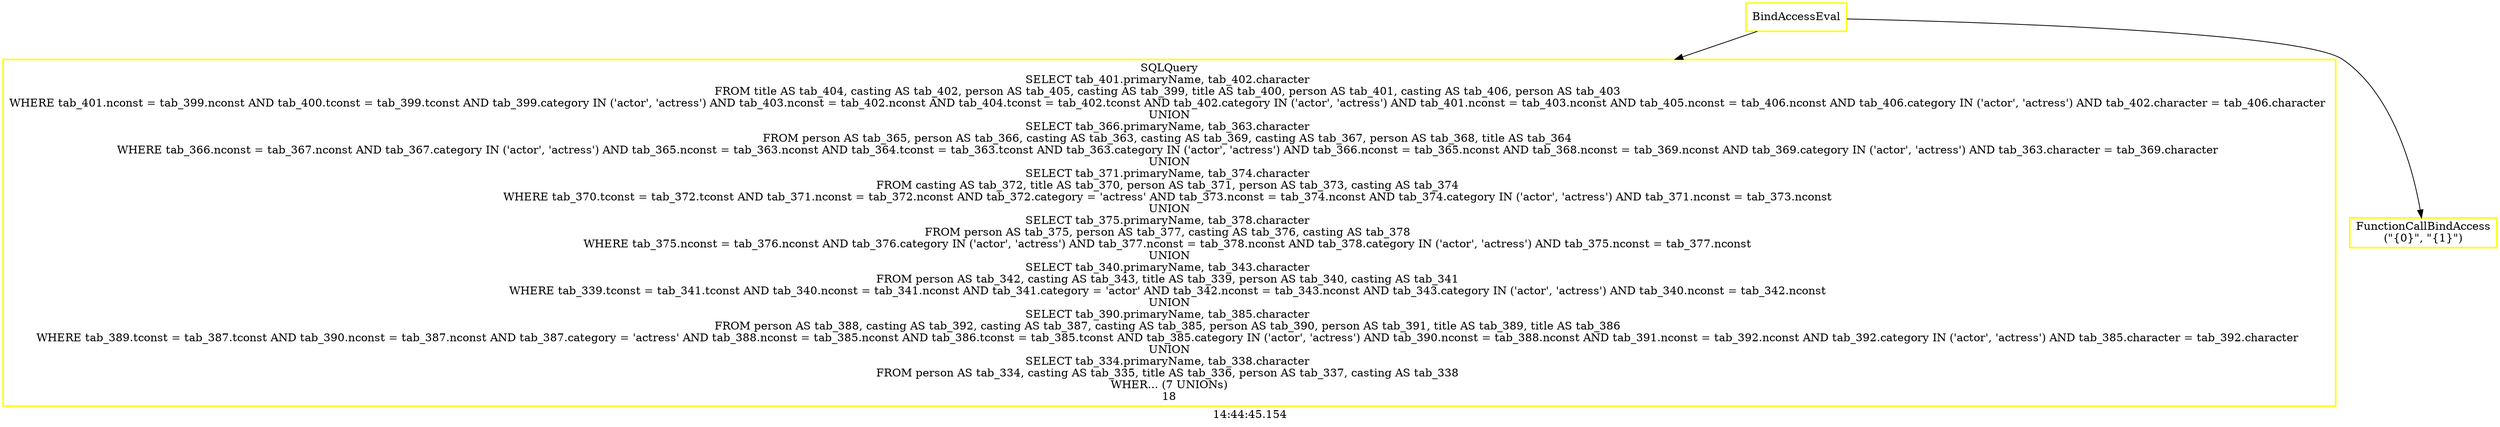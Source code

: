 digraph  g{ graph[label = "14:44:45.154"]
node [shape=rectangle, color=black, fontcolor=black, style=bold] edge [color=black] 0 [label="BindAccessEval", color = yellow] ; 
1 [label="SQLQuery
SELECT tab_401.primaryName, tab_402.character 
FROM title AS tab_404, casting AS tab_402, person AS tab_405, casting AS tab_399, title AS tab_400, person AS tab_401, casting AS tab_406, person AS tab_403 
WHERE tab_401.nconst = tab_399.nconst AND tab_400.tconst = tab_399.tconst AND tab_399.category IN ('actor', 'actress') AND tab_403.nconst = tab_402.nconst AND tab_404.tconst = tab_402.tconst AND tab_402.category IN ('actor', 'actress') AND tab_401.nconst = tab_403.nconst AND tab_405.nconst = tab_406.nconst AND tab_406.category IN ('actor', 'actress') AND tab_402.character = tab_406.character 
UNION
SELECT tab_366.primaryName, tab_363.character 
FROM person AS tab_365, person AS tab_366, casting AS tab_363, casting AS tab_369, casting AS tab_367, person AS tab_368, title AS tab_364 
WHERE tab_366.nconst = tab_367.nconst AND tab_367.category IN ('actor', 'actress') AND tab_365.nconst = tab_363.nconst AND tab_364.tconst = tab_363.tconst AND tab_363.category IN ('actor', 'actress') AND tab_366.nconst = tab_365.nconst AND tab_368.nconst = tab_369.nconst AND tab_369.category IN ('actor', 'actress') AND tab_363.character = tab_369.character 
UNION
SELECT tab_371.primaryName, tab_374.character 
FROM casting AS tab_372, title AS tab_370, person AS tab_371, person AS tab_373, casting AS tab_374 
WHERE tab_370.tconst = tab_372.tconst AND tab_371.nconst = tab_372.nconst AND tab_372.category = 'actress' AND tab_373.nconst = tab_374.nconst AND tab_374.category IN ('actor', 'actress') AND tab_371.nconst = tab_373.nconst 
UNION
SELECT tab_375.primaryName, tab_378.character 
FROM person AS tab_375, person AS tab_377, casting AS tab_376, casting AS tab_378 
WHERE tab_375.nconst = tab_376.nconst AND tab_376.category IN ('actor', 'actress') AND tab_377.nconst = tab_378.nconst AND tab_378.category IN ('actor', 'actress') AND tab_375.nconst = tab_377.nconst 
UNION
SELECT tab_340.primaryName, tab_343.character 
FROM person AS tab_342, casting AS tab_343, title AS tab_339, person AS tab_340, casting AS tab_341 
WHERE tab_339.tconst = tab_341.tconst AND tab_340.nconst = tab_341.nconst AND tab_341.category = 'actor' AND tab_342.nconst = tab_343.nconst AND tab_343.category IN ('actor', 'actress') AND tab_340.nconst = tab_342.nconst 
UNION
SELECT tab_390.primaryName, tab_385.character 
FROM person AS tab_388, casting AS tab_392, casting AS tab_387, casting AS tab_385, person AS tab_390, person AS tab_391, title AS tab_389, title AS tab_386 
WHERE tab_389.tconst = tab_387.tconst AND tab_390.nconst = tab_387.nconst AND tab_387.category = 'actress' AND tab_388.nconst = tab_385.nconst AND tab_386.tconst = tab_385.tconst AND tab_385.category IN ('actor', 'actress') AND tab_390.nconst = tab_388.nconst AND tab_391.nconst = tab_392.nconst AND tab_392.category IN ('actor', 'actress') AND tab_385.character = tab_392.character 
UNION
SELECT tab_334.primaryName, tab_338.character 
FROM person AS tab_334, casting AS tab_335, title AS tab_336, person AS tab_337, casting AS tab_338 
WHER... (7 UNIONs)
18", color = yellow] ; 
0 -> 1 ; 
2 [label="FunctionCallBindAccess
(\"{0}\", \"{1}\")", color = yellow] ; 
0 -> 2 ; 
}

